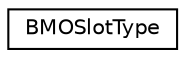 digraph G
{
  edge [fontname="Helvetica",fontsize="10",labelfontname="Helvetica",labelfontsize="10"];
  node [fontname="Helvetica",fontsize="10",shape=record];
  rankdir=LR;
  Node1 [label="BMOSlotType",height=0.2,width=0.4,color="black", fillcolor="white", style="filled",URL="$d6/d57/structBMOSlotType.html"];
}
